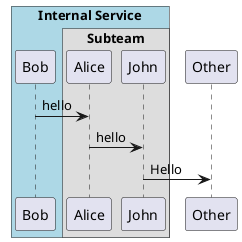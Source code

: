 @startuml

!pragma teoz true
box "Internal Service" #LightBlue
participant Bob
box "Subteam"
participant Alice
participant John
end box

end box
participant Other

Bob -> Alice : hello
Alice -> John : hello
John -> Other: Hello

@enduml

